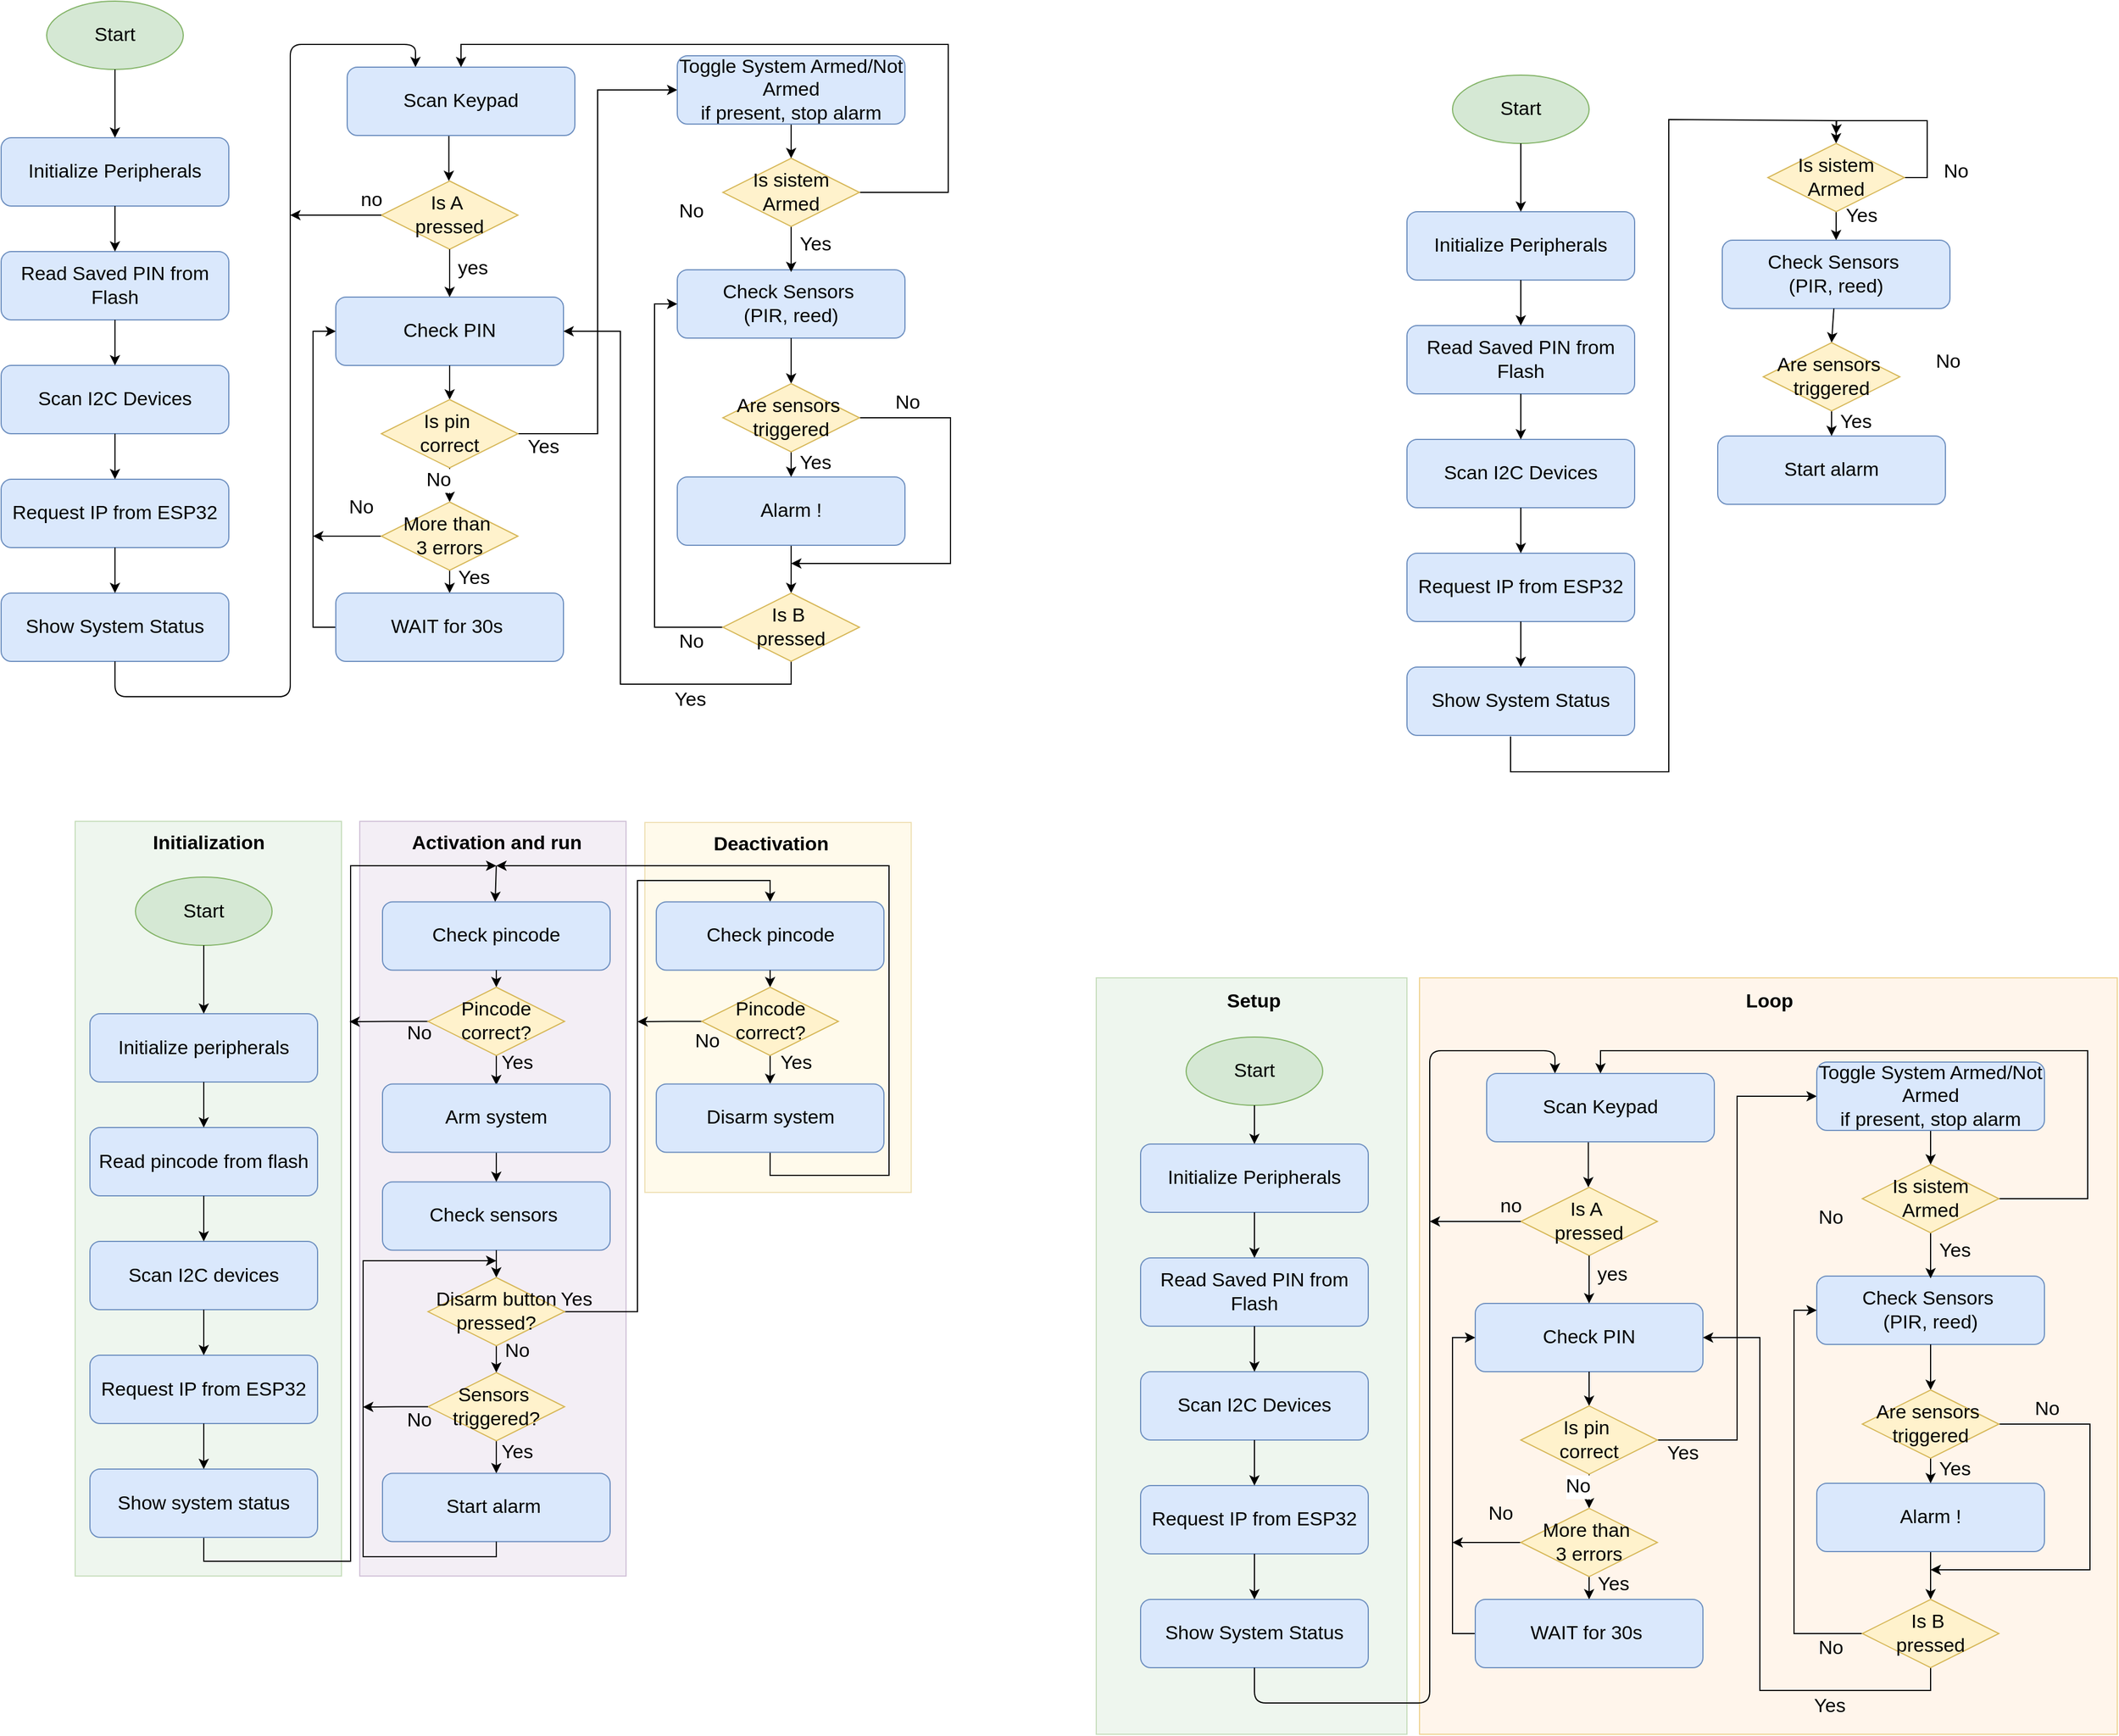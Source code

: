 <mxfile version="27.2.0">
  <diagram id="C5RBs43oDa-KdzZeNtuy" name="Page-1">
    <mxGraphModel dx="1676" dy="2075" grid="1" gridSize="13" guides="1" tooltips="1" connect="1" arrows="1" fold="1" page="1" pageScale="1" pageWidth="827" pageHeight="1169" math="0" shadow="0">
      <root>
        <mxCell id="WIyWlLk6GJQsqaUBKTNV-0" />
        <mxCell id="WIyWlLk6GJQsqaUBKTNV-1" parent="WIyWlLk6GJQsqaUBKTNV-0" />
        <mxCell id="dvoiycr84gdobLwXYIdb-5" value="" style="rounded=0;whiteSpace=wrap;html=1;fillColor=#fff2cc;strokeColor=#d6b656;opacity=40;fontSize=17;" parent="WIyWlLk6GJQsqaUBKTNV-1" vertex="1">
          <mxGeometry x="851.5" y="1293.5" width="234" height="325" as="geometry" />
        </mxCell>
        <mxCell id="dvoiycr84gdobLwXYIdb-3" value="" style="rounded=0;whiteSpace=wrap;html=1;fillColor=#d5e8d4;strokeColor=#82b366;opacity=40;fontSize=17;" parent="WIyWlLk6GJQsqaUBKTNV-1" vertex="1">
          <mxGeometry x="351" y="1292.5" width="234" height="663" as="geometry" />
        </mxCell>
        <mxCell id="dvoiycr84gdobLwXYIdb-4" value="" style="rounded=0;whiteSpace=wrap;html=1;fillColor=#e1d5e7;strokeColor=#9673a6;opacity=40;fontSize=17;" parent="WIyWlLk6GJQsqaUBKTNV-1" vertex="1">
          <mxGeometry x="601" y="1292.5" width="234" height="663" as="geometry" />
        </mxCell>
        <mxCell id="vyWj3N0okevLtlT6nMNN-0" value="Start" style="ellipse;whiteSpace=wrap;html=1;aspect=fixed;fillColor=#d5e8d4;strokeColor=#82b366;fontSize=17;" parent="WIyWlLk6GJQsqaUBKTNV-1" vertex="1">
          <mxGeometry x="326" y="572" width="120" height="60" as="geometry" />
        </mxCell>
        <mxCell id="vyWj3N0okevLtlT6nMNN-1" value="Initialize Peripherals" style="rounded=1;whiteSpace=wrap;html=1;fillColor=#dae8fc;strokeColor=#6c8ebf;fontSize=17;" parent="WIyWlLk6GJQsqaUBKTNV-1" vertex="1">
          <mxGeometry x="286" y="692" width="200" height="60" as="geometry" />
        </mxCell>
        <mxCell id="vyWj3N0okevLtlT6nMNN-2" value="Read Saved PIN from Flash" style="rounded=1;whiteSpace=wrap;html=1;fillColor=#dae8fc;strokeColor=#6c8ebf;fontSize=17;" parent="WIyWlLk6GJQsqaUBKTNV-1" vertex="1">
          <mxGeometry x="286" y="792" width="200" height="60" as="geometry" />
        </mxCell>
        <mxCell id="vyWj3N0okevLtlT6nMNN-3" value="Scan I2C Devices" style="rounded=1;whiteSpace=wrap;html=1;fillColor=#dae8fc;strokeColor=#6c8ebf;fontSize=17;" parent="WIyWlLk6GJQsqaUBKTNV-1" vertex="1">
          <mxGeometry x="286" y="892" width="200" height="60" as="geometry" />
        </mxCell>
        <mxCell id="vyWj3N0okevLtlT6nMNN-4" value="Request IP from ESP32" style="rounded=1;whiteSpace=wrap;html=1;fillColor=#dae8fc;strokeColor=#6c8ebf;fontSize=17;" parent="WIyWlLk6GJQsqaUBKTNV-1" vertex="1">
          <mxGeometry x="286" y="992" width="200" height="60" as="geometry" />
        </mxCell>
        <mxCell id="vyWj3N0okevLtlT6nMNN-5" value="Show System Status" style="rounded=1;whiteSpace=wrap;html=1;fillColor=#dae8fc;strokeColor=#6c8ebf;fontSize=17;" parent="WIyWlLk6GJQsqaUBKTNV-1" vertex="1">
          <mxGeometry x="286" y="1092" width="200" height="60" as="geometry" />
        </mxCell>
        <mxCell id="vyWj3N0okevLtlT6nMNN-7" value="Is A&amp;nbsp;&lt;div&gt;pressed&lt;/div&gt;" style="rhombus;whiteSpace=wrap;html=1;fillColor=#fff2cc;strokeColor=#d6b656;fontSize=17;" parent="WIyWlLk6GJQsqaUBKTNV-1" vertex="1">
          <mxGeometry x="620" y="730" width="120" height="60" as="geometry" />
        </mxCell>
        <mxCell id="vyWj3N0okevLtlT6nMNN-8" value="Check PIN" style="rounded=1;whiteSpace=wrap;html=1;fillColor=#dae8fc;strokeColor=#6c8ebf;fontSize=17;" parent="WIyWlLk6GJQsqaUBKTNV-1" vertex="1">
          <mxGeometry x="580" y="832" width="200" height="60" as="geometry" />
        </mxCell>
        <mxCell id="vyWj3N0okevLtlT6nMNN-9" value="Check Sensors&amp;nbsp;&lt;br&gt;(PIR, reed)" style="rounded=1;whiteSpace=wrap;html=1;fillColor=#dae8fc;strokeColor=#6c8ebf;fontSize=17;" parent="WIyWlLk6GJQsqaUBKTNV-1" vertex="1">
          <mxGeometry x="880" y="808" width="200" height="60" as="geometry" />
        </mxCell>
        <mxCell id="qFwq5Oa89XvJzUuIYmLf-39" style="edgeStyle=orthogonalEdgeStyle;rounded=0;orthogonalLoop=1;jettySize=auto;html=1;exitX=0.5;exitY=1;exitDx=0;exitDy=0;entryX=0.5;entryY=0;entryDx=0;entryDy=0;fontSize=17;" parent="WIyWlLk6GJQsqaUBKTNV-1" source="vyWj3N0okevLtlT6nMNN-12" target="qFwq5Oa89XvJzUuIYmLf-38" edge="1">
          <mxGeometry relative="1" as="geometry" />
        </mxCell>
        <mxCell id="vyWj3N0okevLtlT6nMNN-12" value="Alarm !" style="rounded=1;whiteSpace=wrap;html=1;fillColor=#dae8fc;strokeColor=#6c8ebf;fontSize=17;" parent="WIyWlLk6GJQsqaUBKTNV-1" vertex="1">
          <mxGeometry x="880" y="990" width="200" height="60" as="geometry" />
        </mxCell>
        <mxCell id="vyWj3N0okevLtlT6nMNN-14" style="fontSize=17;" parent="WIyWlLk6GJQsqaUBKTNV-1" source="vyWj3N0okevLtlT6nMNN-0" target="vyWj3N0okevLtlT6nMNN-1" edge="1">
          <mxGeometry relative="1" as="geometry" />
        </mxCell>
        <mxCell id="vyWj3N0okevLtlT6nMNN-15" style="fontSize=17;" parent="WIyWlLk6GJQsqaUBKTNV-1" source="vyWj3N0okevLtlT6nMNN-1" target="vyWj3N0okevLtlT6nMNN-2" edge="1">
          <mxGeometry relative="1" as="geometry" />
        </mxCell>
        <mxCell id="vyWj3N0okevLtlT6nMNN-16" style="fontSize=17;" parent="WIyWlLk6GJQsqaUBKTNV-1" source="vyWj3N0okevLtlT6nMNN-2" target="vyWj3N0okevLtlT6nMNN-3" edge="1">
          <mxGeometry relative="1" as="geometry" />
        </mxCell>
        <mxCell id="vyWj3N0okevLtlT6nMNN-17" style="fontSize=17;" parent="WIyWlLk6GJQsqaUBKTNV-1" source="vyWj3N0okevLtlT6nMNN-3" target="vyWj3N0okevLtlT6nMNN-4" edge="1">
          <mxGeometry relative="1" as="geometry" />
        </mxCell>
        <mxCell id="vyWj3N0okevLtlT6nMNN-18" style="fontSize=17;" parent="WIyWlLk6GJQsqaUBKTNV-1" source="vyWj3N0okevLtlT6nMNN-4" target="vyWj3N0okevLtlT6nMNN-5" edge="1">
          <mxGeometry relative="1" as="geometry" />
        </mxCell>
        <mxCell id="vyWj3N0okevLtlT6nMNN-19" style="exitX=0.5;exitY=1;exitDx=0;exitDy=0;entryX=0.5;entryY=0;entryDx=0;entryDy=0;fontSize=17;" parent="WIyWlLk6GJQsqaUBKTNV-1" source="vyWj3N0okevLtlT6nMNN-5" edge="1">
          <mxGeometry relative="1" as="geometry">
            <mxPoint x="350" y="1213.7" as="sourcePoint" />
            <mxPoint x="650" y="630" as="targetPoint" />
            <Array as="points">
              <mxPoint x="386" y="1183" />
              <mxPoint x="540" y="1183" />
              <mxPoint x="540" y="610" />
              <mxPoint x="650" y="610" />
            </Array>
          </mxGeometry>
        </mxCell>
        <mxCell id="vyWj3N0okevLtlT6nMNN-20" style="fontSize=17;" parent="WIyWlLk6GJQsqaUBKTNV-1" edge="1">
          <mxGeometry relative="1" as="geometry">
            <mxPoint x="679.31" y="690" as="sourcePoint" />
            <mxPoint x="679.31" y="730" as="targetPoint" />
            <Array as="points">
              <mxPoint x="679.31" y="700" />
            </Array>
          </mxGeometry>
        </mxCell>
        <mxCell id="vyWj3N0okevLtlT6nMNN-21" style="entryX=0.5;entryY=0;entryDx=0;entryDy=0;fontSize=17;" parent="WIyWlLk6GJQsqaUBKTNV-1" source="vyWj3N0okevLtlT6nMNN-7" target="vyWj3N0okevLtlT6nMNN-8" edge="1">
          <mxGeometry relative="1" as="geometry">
            <mxPoint x="680" y="822" as="targetPoint" />
          </mxGeometry>
        </mxCell>
        <mxCell id="vyWj3N0okevLtlT6nMNN-22" style="exitX=0.5;exitY=1;exitDx=0;exitDy=0;entryX=0.5;entryY=0;entryDx=0;entryDy=0;fontSize=17;" parent="WIyWlLk6GJQsqaUBKTNV-1" source="vyWj3N0okevLtlT6nMNN-8" target="qFwq5Oa89XvJzUuIYmLf-3" edge="1">
          <mxGeometry relative="1" as="geometry">
            <mxPoint x="930" y="812" as="targetPoint" />
          </mxGeometry>
        </mxCell>
        <mxCell id="vyWj3N0okevLtlT6nMNN-23" style="fontSize=17;" parent="WIyWlLk6GJQsqaUBKTNV-1" source="vyWj3N0okevLtlT6nMNN-9" edge="1">
          <mxGeometry relative="1" as="geometry">
            <mxPoint x="980" y="908" as="targetPoint" />
          </mxGeometry>
        </mxCell>
        <mxCell id="vyWj3N0okevLtlT6nMNN-24" style="fontSize=17;entryX=0.5;entryY=0;entryDx=0;entryDy=0;" parent="WIyWlLk6GJQsqaUBKTNV-1" target="vyWj3N0okevLtlT6nMNN-12" edge="1">
          <mxGeometry relative="1" as="geometry">
            <mxPoint x="980" y="1008" as="targetPoint" />
            <mxPoint x="980" y="968" as="sourcePoint" />
          </mxGeometry>
        </mxCell>
        <mxCell id="vyWj3N0okevLtlT6nMNN-27" style="exitX=0;exitY=0.5;exitDx=0;exitDy=0;fontSize=17;" parent="WIyWlLk6GJQsqaUBKTNV-1" source="vyWj3N0okevLtlT6nMNN-7" edge="1">
          <mxGeometry relative="1" as="geometry">
            <mxPoint x="720.24" y="992" as="sourcePoint" />
            <mxPoint x="540" y="760" as="targetPoint" />
            <Array as="points" />
          </mxGeometry>
        </mxCell>
        <mxCell id="QjfyHZzFQtqNt90tGOD8-0" value="Scan Keypad" style="rounded=1;whiteSpace=wrap;html=1;fillColor=#dae8fc;strokeColor=#6c8ebf;fontSize=17;" parent="WIyWlLk6GJQsqaUBKTNV-1" vertex="1">
          <mxGeometry x="590" y="630" width="200" height="60" as="geometry" />
        </mxCell>
        <mxCell id="qFwq5Oa89XvJzUuIYmLf-0" value="yes" style="text;html=1;align=center;verticalAlign=middle;resizable=0;points=[];autosize=1;strokeColor=none;fillColor=none;fontSize=17;" parent="WIyWlLk6GJQsqaUBKTNV-1" vertex="1">
          <mxGeometry x="674" y="787" width="52" height="39" as="geometry" />
        </mxCell>
        <mxCell id="qFwq5Oa89XvJzUuIYmLf-1" value="no" style="text;html=1;align=center;verticalAlign=middle;resizable=0;points=[];autosize=1;strokeColor=none;fillColor=none;fontSize=17;" parent="WIyWlLk6GJQsqaUBKTNV-1" vertex="1">
          <mxGeometry x="585" y="727" width="52" height="39" as="geometry" />
        </mxCell>
        <mxCell id="qFwq5Oa89XvJzUuIYmLf-8" style="edgeStyle=orthogonalEdgeStyle;rounded=0;orthogonalLoop=1;jettySize=auto;html=1;exitX=0.5;exitY=1;exitDx=0;exitDy=0;entryX=0.5;entryY=0;entryDx=0;entryDy=0;fontSize=17;" parent="WIyWlLk6GJQsqaUBKTNV-1" source="qFwq5Oa89XvJzUuIYmLf-3" target="qFwq5Oa89XvJzUuIYmLf-4" edge="1">
          <mxGeometry relative="1" as="geometry" />
        </mxCell>
        <mxCell id="qFwq5Oa89XvJzUuIYmLf-13" value="No" style="edgeLabel;html=1;align=center;verticalAlign=middle;resizable=0;points=[];fontSize=17;" parent="qFwq5Oa89XvJzUuIYmLf-8" vertex="1" connectable="0">
          <mxGeometry x="-0.24" y="4" relative="1" as="geometry">
            <mxPoint x="-14" y="-1" as="offset" />
          </mxGeometry>
        </mxCell>
        <mxCell id="qFwq5Oa89XvJzUuIYmLf-24" style="edgeStyle=orthogonalEdgeStyle;rounded=0;orthogonalLoop=1;jettySize=auto;html=1;exitX=1;exitY=0.5;exitDx=0;exitDy=0;entryX=0;entryY=0.5;entryDx=0;entryDy=0;fontSize=17;" parent="WIyWlLk6GJQsqaUBKTNV-1" source="qFwq5Oa89XvJzUuIYmLf-3" target="qFwq5Oa89XvJzUuIYmLf-26" edge="1">
          <mxGeometry relative="1" as="geometry">
            <mxPoint x="850" y="640" as="targetPoint" />
          </mxGeometry>
        </mxCell>
        <mxCell id="qFwq5Oa89XvJzUuIYmLf-3" value="Is pin&amp;nbsp;&lt;div&gt;correct&lt;/div&gt;" style="rhombus;whiteSpace=wrap;html=1;fillColor=#fff2cc;strokeColor=#d6b656;fontSize=17;" parent="WIyWlLk6GJQsqaUBKTNV-1" vertex="1">
          <mxGeometry x="620" y="922" width="120" height="60" as="geometry" />
        </mxCell>
        <mxCell id="qFwq5Oa89XvJzUuIYmLf-12" style="edgeStyle=orthogonalEdgeStyle;rounded=0;orthogonalLoop=1;jettySize=auto;html=1;exitX=0.5;exitY=1;exitDx=0;exitDy=0;entryX=0.5;entryY=0;entryDx=0;entryDy=0;fontSize=17;" parent="WIyWlLk6GJQsqaUBKTNV-1" source="qFwq5Oa89XvJzUuIYmLf-4" target="qFwq5Oa89XvJzUuIYmLf-5" edge="1">
          <mxGeometry relative="1" as="geometry" />
        </mxCell>
        <mxCell id="qFwq5Oa89XvJzUuIYmLf-15" style="edgeStyle=orthogonalEdgeStyle;rounded=0;orthogonalLoop=1;jettySize=auto;html=1;exitX=0;exitY=0.5;exitDx=0;exitDy=0;fontSize=17;" parent="WIyWlLk6GJQsqaUBKTNV-1" source="qFwq5Oa89XvJzUuIYmLf-4" edge="1">
          <mxGeometry relative="1" as="geometry">
            <mxPoint x="560" y="1042" as="targetPoint" />
          </mxGeometry>
        </mxCell>
        <mxCell id="qFwq5Oa89XvJzUuIYmLf-4" value="More than&amp;nbsp;&lt;div&gt;3 errors&lt;/div&gt;" style="rhombus;whiteSpace=wrap;html=1;fillColor=#fff2cc;strokeColor=#d6b656;fontSize=17;" parent="WIyWlLk6GJQsqaUBKTNV-1" vertex="1">
          <mxGeometry x="620" y="1012" width="120" height="60" as="geometry" />
        </mxCell>
        <mxCell id="qFwq5Oa89XvJzUuIYmLf-14" style="edgeStyle=orthogonalEdgeStyle;rounded=0;orthogonalLoop=1;jettySize=auto;html=1;exitX=0;exitY=0.5;exitDx=0;exitDy=0;entryX=0;entryY=0.5;entryDx=0;entryDy=0;fontSize=17;" parent="WIyWlLk6GJQsqaUBKTNV-1" source="qFwq5Oa89XvJzUuIYmLf-5" target="vyWj3N0okevLtlT6nMNN-8" edge="1">
          <mxGeometry relative="1" as="geometry" />
        </mxCell>
        <mxCell id="qFwq5Oa89XvJzUuIYmLf-5" value="WAIT for 30s&amp;nbsp;" style="rounded=1;whiteSpace=wrap;html=1;fillColor=#dae8fc;strokeColor=#6c8ebf;fontSize=17;" parent="WIyWlLk6GJQsqaUBKTNV-1" vertex="1">
          <mxGeometry x="580" y="1092" width="200" height="60" as="geometry" />
        </mxCell>
        <mxCell id="qFwq5Oa89XvJzUuIYmLf-41" style="edgeStyle=orthogonalEdgeStyle;rounded=0;orthogonalLoop=1;jettySize=auto;html=1;exitX=1;exitY=0.5;exitDx=0;exitDy=0;fontSize=17;" parent="WIyWlLk6GJQsqaUBKTNV-1" source="qFwq5Oa89XvJzUuIYmLf-6" edge="1">
          <mxGeometry relative="1" as="geometry">
            <mxPoint x="980" y="1066" as="targetPoint" />
            <Array as="points">
              <mxPoint x="1120" y="938" />
              <mxPoint x="1120" y="1066" />
            </Array>
          </mxGeometry>
        </mxCell>
        <mxCell id="qFwq5Oa89XvJzUuIYmLf-6" value="Are sensors&amp;nbsp;&lt;div&gt;triggered&lt;/div&gt;" style="rhombus;whiteSpace=wrap;html=1;fillColor=#fff2cc;strokeColor=#d6b656;fontSize=17;" parent="WIyWlLk6GJQsqaUBKTNV-1" vertex="1">
          <mxGeometry x="920" y="908" width="120" height="60" as="geometry" />
        </mxCell>
        <mxCell id="qFwq5Oa89XvJzUuIYmLf-16" value="No" style="text;html=1;align=center;verticalAlign=middle;resizable=0;points=[];autosize=1;strokeColor=none;fillColor=none;fontSize=17;" parent="WIyWlLk6GJQsqaUBKTNV-1" vertex="1">
          <mxGeometry x="576" y="997" width="52" height="39" as="geometry" />
        </mxCell>
        <mxCell id="qFwq5Oa89XvJzUuIYmLf-17" value="Yes" style="text;html=1;align=center;verticalAlign=middle;resizable=0;points=[];autosize=1;strokeColor=none;fillColor=none;fontSize=17;" parent="WIyWlLk6GJQsqaUBKTNV-1" vertex="1">
          <mxGeometry x="675" y="1059" width="52" height="39" as="geometry" />
        </mxCell>
        <mxCell id="qFwq5Oa89XvJzUuIYmLf-28" style="edgeStyle=orthogonalEdgeStyle;rounded=0;orthogonalLoop=1;jettySize=auto;html=1;exitX=0.5;exitY=1;exitDx=0;exitDy=0;fontSize=17;" parent="WIyWlLk6GJQsqaUBKTNV-1" source="qFwq5Oa89XvJzUuIYmLf-23" edge="1">
          <mxGeometry relative="1" as="geometry">
            <mxPoint x="980" y="810" as="targetPoint" />
          </mxGeometry>
        </mxCell>
        <mxCell id="qFwq5Oa89XvJzUuIYmLf-35" style="edgeStyle=orthogonalEdgeStyle;rounded=0;orthogonalLoop=1;jettySize=auto;html=1;exitX=1;exitY=0.5;exitDx=0;exitDy=0;entryX=0.5;entryY=0;entryDx=0;entryDy=0;fontSize=17;" parent="WIyWlLk6GJQsqaUBKTNV-1" source="qFwq5Oa89XvJzUuIYmLf-23" target="QjfyHZzFQtqNt90tGOD8-0" edge="1">
          <mxGeometry relative="1" as="geometry">
            <Array as="points">
              <mxPoint x="1118" y="740" />
              <mxPoint x="1118" y="610" />
              <mxPoint x="690" y="610" />
            </Array>
          </mxGeometry>
        </mxCell>
        <mxCell id="qFwq5Oa89XvJzUuIYmLf-23" value="Is sistem Armed" style="rhombus;whiteSpace=wrap;html=1;fillColor=#fff2cc;strokeColor=#d6b656;fontSize=17;" parent="WIyWlLk6GJQsqaUBKTNV-1" vertex="1">
          <mxGeometry x="920" y="710" width="120" height="60" as="geometry" />
        </mxCell>
        <mxCell id="qFwq5Oa89XvJzUuIYmLf-27" style="edgeStyle=orthogonalEdgeStyle;rounded=0;orthogonalLoop=1;jettySize=auto;html=1;exitX=0.5;exitY=1;exitDx=0;exitDy=0;entryX=0.5;entryY=0;entryDx=0;entryDy=0;fontSize=17;" parent="WIyWlLk6GJQsqaUBKTNV-1" source="qFwq5Oa89XvJzUuIYmLf-26" target="qFwq5Oa89XvJzUuIYmLf-23" edge="1">
          <mxGeometry relative="1" as="geometry" />
        </mxCell>
        <mxCell id="qFwq5Oa89XvJzUuIYmLf-26" value="Toggle System Armed/Not Armed&lt;div&gt;if present, stop alarm&lt;/div&gt;" style="rounded=1;whiteSpace=wrap;html=1;fillColor=#dae8fc;strokeColor=#6c8ebf;fontSize=17;" parent="WIyWlLk6GJQsqaUBKTNV-1" vertex="1">
          <mxGeometry x="880" y="620" width="200" height="60" as="geometry" />
        </mxCell>
        <mxCell id="qFwq5Oa89XvJzUuIYmLf-29" value="Yes" style="text;html=1;align=center;verticalAlign=middle;resizable=0;points=[];autosize=1;strokeColor=none;fillColor=none;fontSize=17;" parent="WIyWlLk6GJQsqaUBKTNV-1" vertex="1">
          <mxGeometry x="975" y="766" width="52" height="39" as="geometry" />
        </mxCell>
        <mxCell id="qFwq5Oa89XvJzUuIYmLf-36" value="No" style="text;html=1;align=center;verticalAlign=middle;resizable=0;points=[];autosize=1;strokeColor=none;fillColor=none;fontSize=17;" parent="WIyWlLk6GJQsqaUBKTNV-1" vertex="1">
          <mxGeometry x="866" y="737" width="52" height="39" as="geometry" />
        </mxCell>
        <mxCell id="qFwq5Oa89XvJzUuIYmLf-40" style="edgeStyle=orthogonalEdgeStyle;rounded=0;orthogonalLoop=1;jettySize=auto;html=1;exitX=0.5;exitY=1;exitDx=0;exitDy=0;entryX=1;entryY=0.5;entryDx=0;entryDy=0;fontSize=17;" parent="WIyWlLk6GJQsqaUBKTNV-1" source="qFwq5Oa89XvJzUuIYmLf-38" target="vyWj3N0okevLtlT6nMNN-8" edge="1">
          <mxGeometry relative="1" as="geometry">
            <Array as="points">
              <mxPoint x="980" y="1172" />
              <mxPoint x="830" y="1172" />
              <mxPoint x="830" y="862" />
            </Array>
          </mxGeometry>
        </mxCell>
        <mxCell id="qFwq5Oa89XvJzUuIYmLf-48" style="edgeStyle=orthogonalEdgeStyle;rounded=0;orthogonalLoop=1;jettySize=auto;html=1;exitX=0;exitY=0.5;exitDx=0;exitDy=0;entryX=0;entryY=0.5;entryDx=0;entryDy=0;fontSize=17;" parent="WIyWlLk6GJQsqaUBKTNV-1" source="qFwq5Oa89XvJzUuIYmLf-38" target="vyWj3N0okevLtlT6nMNN-9" edge="1">
          <mxGeometry relative="1" as="geometry" />
        </mxCell>
        <mxCell id="qFwq5Oa89XvJzUuIYmLf-38" value="Is B&amp;nbsp;&lt;div&gt;pressed&lt;/div&gt;" style="rhombus;whiteSpace=wrap;html=1;fillColor=#fff2cc;strokeColor=#d6b656;fontSize=17;" parent="WIyWlLk6GJQsqaUBKTNV-1" vertex="1">
          <mxGeometry x="920" y="1092" width="120" height="60" as="geometry" />
        </mxCell>
        <mxCell id="qFwq5Oa89XvJzUuIYmLf-42" value="No" style="text;html=1;align=center;verticalAlign=middle;resizable=0;points=[];autosize=1;strokeColor=none;fillColor=none;fontSize=17;" parent="WIyWlLk6GJQsqaUBKTNV-1" vertex="1">
          <mxGeometry x="1056" y="905" width="52" height="39" as="geometry" />
        </mxCell>
        <mxCell id="qFwq5Oa89XvJzUuIYmLf-44" value="Yes" style="text;html=1;align=center;verticalAlign=middle;resizable=0;points=[];autosize=1;strokeColor=none;fillColor=none;fontSize=17;" parent="WIyWlLk6GJQsqaUBKTNV-1" vertex="1">
          <mxGeometry x="975" y="958" width="52" height="39" as="geometry" />
        </mxCell>
        <mxCell id="qFwq5Oa89XvJzUuIYmLf-47" value="Yes" style="text;html=1;align=center;verticalAlign=middle;resizable=0;points=[];autosize=1;strokeColor=none;fillColor=none;fontSize=17;" parent="WIyWlLk6GJQsqaUBKTNV-1" vertex="1">
          <mxGeometry x="865" y="1166" width="52" height="39" as="geometry" />
        </mxCell>
        <mxCell id="qFwq5Oa89XvJzUuIYmLf-49" value="No" style="text;html=1;align=center;verticalAlign=middle;resizable=0;points=[];autosize=1;strokeColor=none;fillColor=none;fontSize=17;" parent="WIyWlLk6GJQsqaUBKTNV-1" vertex="1">
          <mxGeometry x="866" y="1115" width="52" height="39" as="geometry" />
        </mxCell>
        <mxCell id="qFwq5Oa89XvJzUuIYmLf-52" value="&lt;font&gt;Yes&lt;/font&gt;" style="text;html=1;align=center;verticalAlign=middle;resizable=0;points=[];autosize=1;strokeColor=none;fillColor=none;fontSize=17;" parent="WIyWlLk6GJQsqaUBKTNV-1" vertex="1">
          <mxGeometry x="736" y="944" width="52" height="39" as="geometry" />
        </mxCell>
        <mxCell id="RqIMcXu22zFwznq-mYFB-139" style="edgeStyle=orthogonalEdgeStyle;rounded=0;orthogonalLoop=1;jettySize=auto;html=1;exitX=0.009;exitY=0.5;exitDx=0;exitDy=0;fontSize=17;endArrow=classic;endFill=1;exitPerimeter=0;" parent="WIyWlLk6GJQsqaUBKTNV-1" source="RqIMcXu22zFwznq-mYFB-29" edge="1">
          <mxGeometry relative="1" as="geometry">
            <mxPoint x="592" y="1468.5" as="targetPoint" />
            <mxPoint x="655" y="1468.25" as="sourcePoint" />
          </mxGeometry>
        </mxCell>
        <mxCell id="ceYSdo6RLV6ntjFECzQv-1" style="edgeStyle=orthogonalEdgeStyle;rounded=0;orthogonalLoop=1;jettySize=auto;html=1;exitX=0;exitY=0.5;exitDx=0;exitDy=0;endArrow=classic;endFill=1;" parent="WIyWlLk6GJQsqaUBKTNV-1" source="RqIMcXu22zFwznq-mYFB-65" edge="1">
          <mxGeometry relative="1" as="geometry">
            <mxPoint x="845" y="1468.5" as="targetPoint" />
          </mxGeometry>
        </mxCell>
        <mxCell id="ceYSdo6RLV6ntjFECzQv-4" style="edgeStyle=orthogonalEdgeStyle;rounded=0;orthogonalLoop=1;jettySize=auto;html=1;exitX=0.5;exitY=1;exitDx=0;exitDy=0;" parent="WIyWlLk6GJQsqaUBKTNV-1" source="RqIMcXu22zFwznq-mYFB-67" edge="1">
          <mxGeometry relative="1" as="geometry">
            <mxPoint x="721" y="1331.5" as="targetPoint" />
            <Array as="points">
              <mxPoint x="961" y="1603.5" />
              <mxPoint x="1066" y="1603.5" />
              <mxPoint x="1066" y="1331.5" />
              <mxPoint x="721" y="1331.5" />
            </Array>
          </mxGeometry>
        </mxCell>
        <mxCell id="RqIMcXu22zFwznq-mYFB-73" value="Start" style="ellipse;whiteSpace=wrap;html=1;aspect=fixed;fillColor=#d5e8d4;strokeColor=#82b366;fontSize=17;" parent="WIyWlLk6GJQsqaUBKTNV-1" vertex="1">
          <mxGeometry x="1561" y="637" width="120" height="60" as="geometry" />
        </mxCell>
        <mxCell id="RqIMcXu22zFwznq-mYFB-74" value="Initialize Peripherals" style="rounded=1;whiteSpace=wrap;html=1;fillColor=#dae8fc;strokeColor=#6c8ebf;fontSize=17;" parent="WIyWlLk6GJQsqaUBKTNV-1" vertex="1">
          <mxGeometry x="1521" y="757" width="200" height="60" as="geometry" />
        </mxCell>
        <mxCell id="RqIMcXu22zFwznq-mYFB-75" value="Read Saved PIN from Flash" style="rounded=1;whiteSpace=wrap;html=1;fillColor=#dae8fc;strokeColor=#6c8ebf;fontSize=17;" parent="WIyWlLk6GJQsqaUBKTNV-1" vertex="1">
          <mxGeometry x="1521" y="857" width="200" height="60" as="geometry" />
        </mxCell>
        <mxCell id="RqIMcXu22zFwznq-mYFB-76" value="Scan I2C Devices" style="rounded=1;whiteSpace=wrap;html=1;fillColor=#dae8fc;strokeColor=#6c8ebf;fontSize=17;" parent="WIyWlLk6GJQsqaUBKTNV-1" vertex="1">
          <mxGeometry x="1521" y="957" width="200" height="60" as="geometry" />
        </mxCell>
        <mxCell id="RqIMcXu22zFwznq-mYFB-77" value="Request IP from ESP32" style="rounded=1;whiteSpace=wrap;html=1;fillColor=#dae8fc;strokeColor=#6c8ebf;fontSize=17;" parent="WIyWlLk6GJQsqaUBKTNV-1" vertex="1">
          <mxGeometry x="1521" y="1057" width="200" height="60" as="geometry" />
        </mxCell>
        <mxCell id="RqIMcXu22zFwznq-mYFB-78" value="Show System Status" style="rounded=1;whiteSpace=wrap;html=1;fillColor=#dae8fc;strokeColor=#6c8ebf;fontSize=17;" parent="WIyWlLk6GJQsqaUBKTNV-1" vertex="1">
          <mxGeometry x="1521" y="1157" width="200" height="60" as="geometry" />
        </mxCell>
        <mxCell id="RqIMcXu22zFwznq-mYFB-81" value="Check Sensors&amp;nbsp;&lt;br&gt;(PIR, reed)" style="rounded=1;whiteSpace=wrap;html=1;fillColor=#dae8fc;strokeColor=#6c8ebf;fontSize=17;" parent="WIyWlLk6GJQsqaUBKTNV-1" vertex="1">
          <mxGeometry x="1798" y="782" width="200" height="60" as="geometry" />
        </mxCell>
        <mxCell id="RqIMcXu22zFwznq-mYFB-83" value="Start alarm" style="rounded=1;whiteSpace=wrap;html=1;fillColor=#dae8fc;strokeColor=#6c8ebf;fontSize=17;" parent="WIyWlLk6GJQsqaUBKTNV-1" vertex="1">
          <mxGeometry x="1794" y="954" width="200" height="60" as="geometry" />
        </mxCell>
        <mxCell id="RqIMcXu22zFwznq-mYFB-84" style="fontSize=17;" parent="WIyWlLk6GJQsqaUBKTNV-1" source="RqIMcXu22zFwznq-mYFB-73" target="RqIMcXu22zFwznq-mYFB-74" edge="1">
          <mxGeometry relative="1" as="geometry" />
        </mxCell>
        <mxCell id="RqIMcXu22zFwznq-mYFB-85" style="fontSize=17;" parent="WIyWlLk6GJQsqaUBKTNV-1" source="RqIMcXu22zFwznq-mYFB-74" target="RqIMcXu22zFwznq-mYFB-75" edge="1">
          <mxGeometry relative="1" as="geometry" />
        </mxCell>
        <mxCell id="RqIMcXu22zFwznq-mYFB-86" style="fontSize=17;" parent="WIyWlLk6GJQsqaUBKTNV-1" source="RqIMcXu22zFwznq-mYFB-75" target="RqIMcXu22zFwznq-mYFB-76" edge="1">
          <mxGeometry relative="1" as="geometry" />
        </mxCell>
        <mxCell id="RqIMcXu22zFwznq-mYFB-87" style="fontSize=17;" parent="WIyWlLk6GJQsqaUBKTNV-1" source="RqIMcXu22zFwznq-mYFB-76" target="RqIMcXu22zFwznq-mYFB-77" edge="1">
          <mxGeometry relative="1" as="geometry" />
        </mxCell>
        <mxCell id="RqIMcXu22zFwznq-mYFB-88" style="fontSize=17;" parent="WIyWlLk6GJQsqaUBKTNV-1" source="RqIMcXu22zFwznq-mYFB-77" target="RqIMcXu22zFwznq-mYFB-78" edge="1">
          <mxGeometry relative="1" as="geometry" />
        </mxCell>
        <mxCell id="RqIMcXu22zFwznq-mYFB-89" style="entryX=0.5;entryY=0;entryDx=0;entryDy=0;fontSize=17;rounded=0;curved=0;" parent="WIyWlLk6GJQsqaUBKTNV-1" target="RqIMcXu22zFwznq-mYFB-114" edge="1">
          <mxGeometry relative="1" as="geometry">
            <mxPoint x="1612" y="1218" as="sourcePoint" />
            <mxPoint x="1874" y="698.0" as="targetPoint" />
            <Array as="points">
              <mxPoint x="1612" y="1249" />
              <mxPoint x="1751" y="1249" />
              <mxPoint x="1751" y="676" />
              <mxPoint x="1898" y="677" />
            </Array>
          </mxGeometry>
        </mxCell>
        <mxCell id="RqIMcXu22zFwznq-mYFB-93" style="fontSize=17;" parent="WIyWlLk6GJQsqaUBKTNV-1" source="RqIMcXu22zFwznq-mYFB-81" edge="1">
          <mxGeometry relative="1" as="geometry">
            <mxPoint x="1894" y="872" as="targetPoint" />
          </mxGeometry>
        </mxCell>
        <mxCell id="RqIMcXu22zFwznq-mYFB-94" style="fontSize=17;entryX=0.5;entryY=0;entryDx=0;entryDy=0;" parent="WIyWlLk6GJQsqaUBKTNV-1" target="RqIMcXu22zFwznq-mYFB-83" edge="1">
          <mxGeometry relative="1" as="geometry">
            <mxPoint x="1894" y="972" as="targetPoint" />
            <mxPoint x="1894" y="932" as="sourcePoint" />
          </mxGeometry>
        </mxCell>
        <mxCell id="RqIMcXu22zFwznq-mYFB-109" value="Are sensors&amp;nbsp;&lt;div&gt;triggered&lt;/div&gt;" style="rhombus;whiteSpace=wrap;html=1;fillColor=#fff2cc;strokeColor=#d6b656;fontSize=17;" parent="WIyWlLk6GJQsqaUBKTNV-1" vertex="1">
          <mxGeometry x="1834" y="872" width="120" height="60" as="geometry" />
        </mxCell>
        <mxCell id="RqIMcXu22zFwznq-mYFB-127" style="edgeStyle=orthogonalEdgeStyle;rounded=0;orthogonalLoop=1;jettySize=auto;html=1;exitX=0.5;exitY=1;exitDx=0;exitDy=0;entryX=0.5;entryY=0;entryDx=0;entryDy=0;fontSize=17;" parent="WIyWlLk6GJQsqaUBKTNV-1" source="RqIMcXu22zFwznq-mYFB-114" target="RqIMcXu22zFwznq-mYFB-81" edge="1">
          <mxGeometry relative="1" as="geometry" />
        </mxCell>
        <mxCell id="RqIMcXu22zFwznq-mYFB-129" style="edgeStyle=orthogonalEdgeStyle;rounded=0;orthogonalLoop=1;jettySize=auto;html=1;exitX=1;exitY=0.5;exitDx=0;exitDy=0;fontSize=17;" parent="WIyWlLk6GJQsqaUBKTNV-1" source="RqIMcXu22zFwznq-mYFB-114" edge="1">
          <mxGeometry relative="1" as="geometry">
            <mxPoint x="1898" y="689" as="targetPoint" />
          </mxGeometry>
        </mxCell>
        <mxCell id="RqIMcXu22zFwznq-mYFB-114" value="Is sistem Armed" style="rhombus;whiteSpace=wrap;html=1;fillColor=#fff2cc;strokeColor=#d6b656;fontSize=17;" parent="WIyWlLk6GJQsqaUBKTNV-1" vertex="1">
          <mxGeometry x="1838" y="697" width="120" height="60" as="geometry" />
        </mxCell>
        <mxCell id="RqIMcXu22zFwznq-mYFB-118" value="No" style="text;html=1;align=center;verticalAlign=middle;resizable=0;points=[];autosize=1;strokeColor=none;fillColor=none;fontSize=17;" parent="WIyWlLk6GJQsqaUBKTNV-1" vertex="1">
          <mxGeometry x="1977" y="702.5" width="52" height="39" as="geometry" />
        </mxCell>
        <mxCell id="RqIMcXu22zFwznq-mYFB-122" value="No" style="text;html=1;align=center;verticalAlign=middle;resizable=0;points=[];autosize=1;strokeColor=none;fillColor=none;fontSize=17;" parent="WIyWlLk6GJQsqaUBKTNV-1" vertex="1">
          <mxGeometry x="1970" y="869" width="52" height="39" as="geometry" />
        </mxCell>
        <mxCell id="RqIMcXu22zFwznq-mYFB-123" value="Yes" style="text;html=1;align=center;verticalAlign=middle;resizable=0;points=[];autosize=1;strokeColor=none;fillColor=none;fontSize=17;" parent="WIyWlLk6GJQsqaUBKTNV-1" vertex="1">
          <mxGeometry x="1889" y="922" width="52" height="39" as="geometry" />
        </mxCell>
        <mxCell id="RqIMcXu22zFwznq-mYFB-124" value="Yes" style="text;html=1;align=center;verticalAlign=middle;resizable=0;points=[];autosize=1;strokeColor=none;fillColor=none;fontSize=17;" parent="WIyWlLk6GJQsqaUBKTNV-1" vertex="1">
          <mxGeometry x="1894" y="741.5" width="52" height="39" as="geometry" />
        </mxCell>
        <mxCell id="ceYSdo6RLV6ntjFECzQv-0" style="edgeStyle=orthogonalEdgeStyle;rounded=0;orthogonalLoop=1;jettySize=auto;html=1;exitX=1;exitY=0.5;exitDx=0;exitDy=0;entryX=0.5;entryY=0;entryDx=0;entryDy=0;" parent="WIyWlLk6GJQsqaUBKTNV-1" source="RqIMcXu22zFwznq-mYFB-61" target="RqIMcXu22zFwznq-mYFB-62" edge="1">
          <mxGeometry relative="1" as="geometry">
            <mxPoint x="791" y="1722.25" as="sourcePoint" />
            <Array as="points">
              <mxPoint x="845" y="1722.5" />
              <mxPoint x="845" y="1344.5" />
              <mxPoint x="962" y="1344.5" />
            </Array>
          </mxGeometry>
        </mxCell>
        <mxCell id="RqIMcXu22zFwznq-mYFB-149" value="" style="rounded=0;whiteSpace=wrap;html=1;fillColor=#ffe6cc;strokeColor=#d79b00;opacity=40;fontSize=17;" parent="WIyWlLk6GJQsqaUBKTNV-1" vertex="1">
          <mxGeometry x="1532" y="1430" width="613" height="664.5" as="geometry" />
        </mxCell>
        <mxCell id="RqIMcXu22zFwznq-mYFB-150" value="" style="rounded=0;whiteSpace=wrap;html=1;fillColor=#d5e8d4;strokeColor=#82b366;opacity=40;fontSize=17;" parent="WIyWlLk6GJQsqaUBKTNV-1" vertex="1">
          <mxGeometry x="1248" y="1430" width="273" height="664.5" as="geometry" />
        </mxCell>
        <mxCell id="RqIMcXu22zFwznq-mYFB-151" value="Start" style="ellipse;whiteSpace=wrap;html=1;aspect=fixed;fillColor=#d5e8d4;strokeColor=#82b366;fontSize=17;" parent="WIyWlLk6GJQsqaUBKTNV-1" vertex="1">
          <mxGeometry x="1327" y="1482" width="120" height="60" as="geometry" />
        </mxCell>
        <mxCell id="RqIMcXu22zFwznq-mYFB-152" value="Initialize Peripherals" style="rounded=1;whiteSpace=wrap;html=1;fillColor=#dae8fc;strokeColor=#6c8ebf;fontSize=17;" parent="WIyWlLk6GJQsqaUBKTNV-1" vertex="1">
          <mxGeometry x="1287" y="1576" width="200" height="60" as="geometry" />
        </mxCell>
        <mxCell id="RqIMcXu22zFwznq-mYFB-153" value="Read Saved PIN from Flash" style="rounded=1;whiteSpace=wrap;html=1;fillColor=#dae8fc;strokeColor=#6c8ebf;fontSize=17;" parent="WIyWlLk6GJQsqaUBKTNV-1" vertex="1">
          <mxGeometry x="1287" y="1676" width="200" height="60" as="geometry" />
        </mxCell>
        <mxCell id="RqIMcXu22zFwznq-mYFB-154" value="Scan I2C Devices" style="rounded=1;whiteSpace=wrap;html=1;fillColor=#dae8fc;strokeColor=#6c8ebf;fontSize=17;" parent="WIyWlLk6GJQsqaUBKTNV-1" vertex="1">
          <mxGeometry x="1287" y="1776" width="200" height="60" as="geometry" />
        </mxCell>
        <mxCell id="RqIMcXu22zFwznq-mYFB-155" value="Request IP from ESP32" style="rounded=1;whiteSpace=wrap;html=1;fillColor=#dae8fc;strokeColor=#6c8ebf;fontSize=17;" parent="WIyWlLk6GJQsqaUBKTNV-1" vertex="1">
          <mxGeometry x="1287" y="1876" width="200" height="60" as="geometry" />
        </mxCell>
        <mxCell id="RqIMcXu22zFwznq-mYFB-156" value="Show System Status" style="rounded=1;whiteSpace=wrap;html=1;fillColor=#dae8fc;strokeColor=#6c8ebf;fontSize=17;" parent="WIyWlLk6GJQsqaUBKTNV-1" vertex="1">
          <mxGeometry x="1287" y="1976" width="200" height="60" as="geometry" />
        </mxCell>
        <mxCell id="RqIMcXu22zFwznq-mYFB-157" value="Is A&amp;nbsp;&lt;div&gt;pressed&lt;/div&gt;" style="rhombus;whiteSpace=wrap;html=1;fillColor=#fff2cc;strokeColor=#d6b656;fontSize=17;" parent="WIyWlLk6GJQsqaUBKTNV-1" vertex="1">
          <mxGeometry x="1621" y="1614" width="120" height="60" as="geometry" />
        </mxCell>
        <mxCell id="RqIMcXu22zFwznq-mYFB-158" value="Check PIN" style="rounded=1;whiteSpace=wrap;html=1;fillColor=#dae8fc;strokeColor=#6c8ebf;fontSize=17;" parent="WIyWlLk6GJQsqaUBKTNV-1" vertex="1">
          <mxGeometry x="1581" y="1716" width="200" height="60" as="geometry" />
        </mxCell>
        <mxCell id="RqIMcXu22zFwznq-mYFB-159" value="Check Sensors&amp;nbsp;&lt;br&gt;(PIR, reed)" style="rounded=1;whiteSpace=wrap;html=1;fillColor=#dae8fc;strokeColor=#6c8ebf;fontSize=17;" parent="WIyWlLk6GJQsqaUBKTNV-1" vertex="1">
          <mxGeometry x="1881" y="1692" width="200" height="60" as="geometry" />
        </mxCell>
        <mxCell id="RqIMcXu22zFwznq-mYFB-160" style="edgeStyle=orthogonalEdgeStyle;rounded=0;orthogonalLoop=1;jettySize=auto;html=1;exitX=0.5;exitY=1;exitDx=0;exitDy=0;entryX=0.5;entryY=0;entryDx=0;entryDy=0;fontSize=17;" parent="WIyWlLk6GJQsqaUBKTNV-1" source="RqIMcXu22zFwznq-mYFB-161" target="RqIMcXu22zFwznq-mYFB-199" edge="1">
          <mxGeometry relative="1" as="geometry" />
        </mxCell>
        <mxCell id="RqIMcXu22zFwznq-mYFB-161" value="Alarm !" style="rounded=1;whiteSpace=wrap;html=1;fillColor=#dae8fc;strokeColor=#6c8ebf;fontSize=17;" parent="WIyWlLk6GJQsqaUBKTNV-1" vertex="1">
          <mxGeometry x="1881" y="1874" width="200" height="60" as="geometry" />
        </mxCell>
        <mxCell id="RqIMcXu22zFwznq-mYFB-162" style="fontSize=17;" parent="WIyWlLk6GJQsqaUBKTNV-1" source="RqIMcXu22zFwznq-mYFB-151" target="RqIMcXu22zFwznq-mYFB-152" edge="1">
          <mxGeometry relative="1" as="geometry" />
        </mxCell>
        <mxCell id="RqIMcXu22zFwznq-mYFB-163" style="fontSize=17;" parent="WIyWlLk6GJQsqaUBKTNV-1" source="RqIMcXu22zFwznq-mYFB-152" target="RqIMcXu22zFwznq-mYFB-153" edge="1">
          <mxGeometry relative="1" as="geometry" />
        </mxCell>
        <mxCell id="RqIMcXu22zFwznq-mYFB-164" style="fontSize=17;" parent="WIyWlLk6GJQsqaUBKTNV-1" source="RqIMcXu22zFwznq-mYFB-153" target="RqIMcXu22zFwznq-mYFB-154" edge="1">
          <mxGeometry relative="1" as="geometry" />
        </mxCell>
        <mxCell id="RqIMcXu22zFwznq-mYFB-165" style="fontSize=17;" parent="WIyWlLk6GJQsqaUBKTNV-1" source="RqIMcXu22zFwznq-mYFB-154" target="RqIMcXu22zFwznq-mYFB-155" edge="1">
          <mxGeometry relative="1" as="geometry" />
        </mxCell>
        <mxCell id="RqIMcXu22zFwznq-mYFB-166" style="fontSize=17;" parent="WIyWlLk6GJQsqaUBKTNV-1" source="RqIMcXu22zFwznq-mYFB-155" target="RqIMcXu22zFwznq-mYFB-156" edge="1">
          <mxGeometry relative="1" as="geometry" />
        </mxCell>
        <mxCell id="RqIMcXu22zFwznq-mYFB-167" style="exitX=0.5;exitY=1;exitDx=0;exitDy=0;entryX=0.5;entryY=0;entryDx=0;entryDy=0;fontSize=17;" parent="WIyWlLk6GJQsqaUBKTNV-1" source="RqIMcXu22zFwznq-mYFB-156" edge="1">
          <mxGeometry relative="1" as="geometry">
            <mxPoint x="1351" y="2097.7" as="sourcePoint" />
            <mxPoint x="1651" y="1514" as="targetPoint" />
            <Array as="points">
              <mxPoint x="1387" y="2067" />
              <mxPoint x="1541" y="2067" />
              <mxPoint x="1541" y="1494" />
              <mxPoint x="1651" y="1494" />
            </Array>
          </mxGeometry>
        </mxCell>
        <mxCell id="RqIMcXu22zFwznq-mYFB-168" style="fontSize=17;" parent="WIyWlLk6GJQsqaUBKTNV-1" edge="1">
          <mxGeometry relative="1" as="geometry">
            <mxPoint x="1680.31" y="1574" as="sourcePoint" />
            <mxPoint x="1680.31" y="1614" as="targetPoint" />
            <Array as="points">
              <mxPoint x="1680.31" y="1584" />
            </Array>
          </mxGeometry>
        </mxCell>
        <mxCell id="RqIMcXu22zFwznq-mYFB-169" style="entryX=0.5;entryY=0;entryDx=0;entryDy=0;fontSize=17;" parent="WIyWlLk6GJQsqaUBKTNV-1" source="RqIMcXu22zFwznq-mYFB-157" target="RqIMcXu22zFwznq-mYFB-158" edge="1">
          <mxGeometry relative="1" as="geometry">
            <mxPoint x="1681" y="1706" as="targetPoint" />
          </mxGeometry>
        </mxCell>
        <mxCell id="RqIMcXu22zFwznq-mYFB-170" style="exitX=0.5;exitY=1;exitDx=0;exitDy=0;entryX=0.5;entryY=0;entryDx=0;entryDy=0;fontSize=17;" parent="WIyWlLk6GJQsqaUBKTNV-1" source="RqIMcXu22zFwznq-mYFB-158" target="RqIMcXu22zFwznq-mYFB-180" edge="1">
          <mxGeometry relative="1" as="geometry">
            <mxPoint x="1931" y="1696" as="targetPoint" />
          </mxGeometry>
        </mxCell>
        <mxCell id="RqIMcXu22zFwznq-mYFB-171" style="fontSize=17;" parent="WIyWlLk6GJQsqaUBKTNV-1" source="RqIMcXu22zFwznq-mYFB-159" edge="1">
          <mxGeometry relative="1" as="geometry">
            <mxPoint x="1981" y="1792" as="targetPoint" />
          </mxGeometry>
        </mxCell>
        <mxCell id="RqIMcXu22zFwznq-mYFB-172" style="fontSize=17;entryX=0.5;entryY=0;entryDx=0;entryDy=0;" parent="WIyWlLk6GJQsqaUBKTNV-1" target="RqIMcXu22zFwznq-mYFB-161" edge="1">
          <mxGeometry relative="1" as="geometry">
            <mxPoint x="1981" y="1892" as="targetPoint" />
            <mxPoint x="1981" y="1852" as="sourcePoint" />
          </mxGeometry>
        </mxCell>
        <mxCell id="RqIMcXu22zFwznq-mYFB-173" style="exitX=0;exitY=0.5;exitDx=0;exitDy=0;fontSize=17;" parent="WIyWlLk6GJQsqaUBKTNV-1" source="RqIMcXu22zFwznq-mYFB-157" edge="1">
          <mxGeometry relative="1" as="geometry">
            <mxPoint x="1721.24" y="1876" as="sourcePoint" />
            <mxPoint x="1541" y="1644" as="targetPoint" />
            <Array as="points" />
          </mxGeometry>
        </mxCell>
        <mxCell id="RqIMcXu22zFwznq-mYFB-174" value="Scan Keypad" style="rounded=1;whiteSpace=wrap;html=1;fillColor=#dae8fc;strokeColor=#6c8ebf;fontSize=17;" parent="WIyWlLk6GJQsqaUBKTNV-1" vertex="1">
          <mxGeometry x="1591" y="1514" width="200" height="60" as="geometry" />
        </mxCell>
        <mxCell id="RqIMcXu22zFwznq-mYFB-175" value="yes" style="text;html=1;align=center;verticalAlign=middle;resizable=0;points=[];autosize=1;strokeColor=none;fillColor=none;fontSize=17;" parent="WIyWlLk6GJQsqaUBKTNV-1" vertex="1">
          <mxGeometry x="1675" y="1671" width="52" height="39" as="geometry" />
        </mxCell>
        <mxCell id="RqIMcXu22zFwznq-mYFB-176" value="no" style="text;html=1;align=center;verticalAlign=middle;resizable=0;points=[];autosize=1;strokeColor=none;fillColor=none;fontSize=17;" parent="WIyWlLk6GJQsqaUBKTNV-1" vertex="1">
          <mxGeometry x="1586" y="1611" width="52" height="39" as="geometry" />
        </mxCell>
        <mxCell id="RqIMcXu22zFwznq-mYFB-177" style="edgeStyle=orthogonalEdgeStyle;rounded=0;orthogonalLoop=1;jettySize=auto;html=1;exitX=0.5;exitY=1;exitDx=0;exitDy=0;entryX=0.5;entryY=0;entryDx=0;entryDy=0;fontSize=17;" parent="WIyWlLk6GJQsqaUBKTNV-1" source="RqIMcXu22zFwznq-mYFB-180" target="RqIMcXu22zFwznq-mYFB-183" edge="1">
          <mxGeometry relative="1" as="geometry" />
        </mxCell>
        <mxCell id="RqIMcXu22zFwznq-mYFB-178" value="No" style="edgeLabel;html=1;align=center;verticalAlign=middle;resizable=0;points=[];fontSize=17;" parent="RqIMcXu22zFwznq-mYFB-177" vertex="1" connectable="0">
          <mxGeometry x="-0.24" y="4" relative="1" as="geometry">
            <mxPoint x="-14" y="-1" as="offset" />
          </mxGeometry>
        </mxCell>
        <mxCell id="RqIMcXu22zFwznq-mYFB-179" style="edgeStyle=orthogonalEdgeStyle;rounded=0;orthogonalLoop=1;jettySize=auto;html=1;exitX=1;exitY=0.5;exitDx=0;exitDy=0;entryX=0;entryY=0.5;entryDx=0;entryDy=0;fontSize=17;" parent="WIyWlLk6GJQsqaUBKTNV-1" source="RqIMcXu22zFwznq-mYFB-180" target="RqIMcXu22zFwznq-mYFB-194" edge="1">
          <mxGeometry relative="1" as="geometry">
            <mxPoint x="1851" y="1524" as="targetPoint" />
          </mxGeometry>
        </mxCell>
        <mxCell id="RqIMcXu22zFwznq-mYFB-180" value="Is pin&amp;nbsp;&lt;div&gt;correct&lt;/div&gt;" style="rhombus;whiteSpace=wrap;html=1;fillColor=#fff2cc;strokeColor=#d6b656;fontSize=17;" parent="WIyWlLk6GJQsqaUBKTNV-1" vertex="1">
          <mxGeometry x="1621" y="1806" width="120" height="60" as="geometry" />
        </mxCell>
        <mxCell id="RqIMcXu22zFwznq-mYFB-181" style="edgeStyle=orthogonalEdgeStyle;rounded=0;orthogonalLoop=1;jettySize=auto;html=1;exitX=0.5;exitY=1;exitDx=0;exitDy=0;entryX=0.5;entryY=0;entryDx=0;entryDy=0;fontSize=17;" parent="WIyWlLk6GJQsqaUBKTNV-1" source="RqIMcXu22zFwznq-mYFB-183" target="RqIMcXu22zFwznq-mYFB-185" edge="1">
          <mxGeometry relative="1" as="geometry" />
        </mxCell>
        <mxCell id="RqIMcXu22zFwznq-mYFB-182" style="edgeStyle=orthogonalEdgeStyle;rounded=0;orthogonalLoop=1;jettySize=auto;html=1;exitX=0;exitY=0.5;exitDx=0;exitDy=0;fontSize=17;" parent="WIyWlLk6GJQsqaUBKTNV-1" source="RqIMcXu22zFwznq-mYFB-183" edge="1">
          <mxGeometry relative="1" as="geometry">
            <mxPoint x="1561" y="1926" as="targetPoint" />
          </mxGeometry>
        </mxCell>
        <mxCell id="RqIMcXu22zFwznq-mYFB-183" value="More than&amp;nbsp;&lt;div&gt;3 errors&lt;/div&gt;" style="rhombus;whiteSpace=wrap;html=1;fillColor=#fff2cc;strokeColor=#d6b656;fontSize=17;" parent="WIyWlLk6GJQsqaUBKTNV-1" vertex="1">
          <mxGeometry x="1621" y="1896" width="120" height="60" as="geometry" />
        </mxCell>
        <mxCell id="RqIMcXu22zFwznq-mYFB-184" style="edgeStyle=orthogonalEdgeStyle;rounded=0;orthogonalLoop=1;jettySize=auto;html=1;exitX=0;exitY=0.5;exitDx=0;exitDy=0;entryX=0;entryY=0.5;entryDx=0;entryDy=0;fontSize=17;" parent="WIyWlLk6GJQsqaUBKTNV-1" source="RqIMcXu22zFwznq-mYFB-185" target="RqIMcXu22zFwznq-mYFB-158" edge="1">
          <mxGeometry relative="1" as="geometry" />
        </mxCell>
        <mxCell id="RqIMcXu22zFwznq-mYFB-185" value="WAIT for 30s&amp;nbsp;" style="rounded=1;whiteSpace=wrap;html=1;fillColor=#dae8fc;strokeColor=#6c8ebf;fontSize=17;" parent="WIyWlLk6GJQsqaUBKTNV-1" vertex="1">
          <mxGeometry x="1581" y="1976" width="200" height="60" as="geometry" />
        </mxCell>
        <mxCell id="RqIMcXu22zFwznq-mYFB-186" style="edgeStyle=orthogonalEdgeStyle;rounded=0;orthogonalLoop=1;jettySize=auto;html=1;exitX=1;exitY=0.5;exitDx=0;exitDy=0;fontSize=17;" parent="WIyWlLk6GJQsqaUBKTNV-1" source="RqIMcXu22zFwznq-mYFB-187" edge="1">
          <mxGeometry relative="1" as="geometry">
            <mxPoint x="1981" y="1950" as="targetPoint" />
            <Array as="points">
              <mxPoint x="2121" y="1822" />
              <mxPoint x="2121" y="1950" />
            </Array>
          </mxGeometry>
        </mxCell>
        <mxCell id="RqIMcXu22zFwznq-mYFB-187" value="Are sensors&amp;nbsp;&lt;div&gt;triggered&lt;/div&gt;" style="rhombus;whiteSpace=wrap;html=1;fillColor=#fff2cc;strokeColor=#d6b656;fontSize=17;" parent="WIyWlLk6GJQsqaUBKTNV-1" vertex="1">
          <mxGeometry x="1921" y="1792" width="120" height="60" as="geometry" />
        </mxCell>
        <mxCell id="RqIMcXu22zFwznq-mYFB-188" value="No" style="text;html=1;align=center;verticalAlign=middle;resizable=0;points=[];autosize=1;strokeColor=none;fillColor=none;fontSize=17;" parent="WIyWlLk6GJQsqaUBKTNV-1" vertex="1">
          <mxGeometry x="1577" y="1881" width="52" height="39" as="geometry" />
        </mxCell>
        <mxCell id="RqIMcXu22zFwznq-mYFB-189" value="Yes" style="text;html=1;align=center;verticalAlign=middle;resizable=0;points=[];autosize=1;strokeColor=none;fillColor=none;fontSize=17;" parent="WIyWlLk6GJQsqaUBKTNV-1" vertex="1">
          <mxGeometry x="1676" y="1943" width="52" height="39" as="geometry" />
        </mxCell>
        <mxCell id="RqIMcXu22zFwznq-mYFB-190" style="edgeStyle=orthogonalEdgeStyle;rounded=0;orthogonalLoop=1;jettySize=auto;html=1;exitX=0.5;exitY=1;exitDx=0;exitDy=0;fontSize=17;" parent="WIyWlLk6GJQsqaUBKTNV-1" source="RqIMcXu22zFwznq-mYFB-192" edge="1">
          <mxGeometry relative="1" as="geometry">
            <mxPoint x="1981" y="1694" as="targetPoint" />
          </mxGeometry>
        </mxCell>
        <mxCell id="RqIMcXu22zFwznq-mYFB-191" style="edgeStyle=orthogonalEdgeStyle;rounded=0;orthogonalLoop=1;jettySize=auto;html=1;exitX=1;exitY=0.5;exitDx=0;exitDy=0;entryX=0.5;entryY=0;entryDx=0;entryDy=0;fontSize=17;" parent="WIyWlLk6GJQsqaUBKTNV-1" source="RqIMcXu22zFwznq-mYFB-192" target="RqIMcXu22zFwznq-mYFB-174" edge="1">
          <mxGeometry relative="1" as="geometry">
            <Array as="points">
              <mxPoint x="2119" y="1624" />
              <mxPoint x="2119" y="1494" />
              <mxPoint x="1691" y="1494" />
            </Array>
          </mxGeometry>
        </mxCell>
        <mxCell id="RqIMcXu22zFwznq-mYFB-192" value="Is sistem Armed" style="rhombus;whiteSpace=wrap;html=1;fillColor=#fff2cc;strokeColor=#d6b656;fontSize=17;" parent="WIyWlLk6GJQsqaUBKTNV-1" vertex="1">
          <mxGeometry x="1921" y="1594" width="120" height="60" as="geometry" />
        </mxCell>
        <mxCell id="RqIMcXu22zFwznq-mYFB-193" style="edgeStyle=orthogonalEdgeStyle;rounded=0;orthogonalLoop=1;jettySize=auto;html=1;exitX=0.5;exitY=1;exitDx=0;exitDy=0;entryX=0.5;entryY=0;entryDx=0;entryDy=0;fontSize=17;" parent="WIyWlLk6GJQsqaUBKTNV-1" source="RqIMcXu22zFwznq-mYFB-194" target="RqIMcXu22zFwznq-mYFB-192" edge="1">
          <mxGeometry relative="1" as="geometry" />
        </mxCell>
        <mxCell id="RqIMcXu22zFwznq-mYFB-194" value="Toggle System Armed/Not Armed&lt;div&gt;if present, stop alarm&lt;/div&gt;" style="rounded=1;whiteSpace=wrap;html=1;fillColor=#dae8fc;strokeColor=#6c8ebf;fontSize=17;" parent="WIyWlLk6GJQsqaUBKTNV-1" vertex="1">
          <mxGeometry x="1881" y="1504" width="200" height="60" as="geometry" />
        </mxCell>
        <mxCell id="RqIMcXu22zFwznq-mYFB-195" value="Yes" style="text;html=1;align=center;verticalAlign=middle;resizable=0;points=[];autosize=1;strokeColor=none;fillColor=none;fontSize=17;" parent="WIyWlLk6GJQsqaUBKTNV-1" vertex="1">
          <mxGeometry x="1976" y="1650" width="52" height="39" as="geometry" />
        </mxCell>
        <mxCell id="RqIMcXu22zFwznq-mYFB-196" value="No" style="text;html=1;align=center;verticalAlign=middle;resizable=0;points=[];autosize=1;strokeColor=none;fillColor=none;fontSize=17;" parent="WIyWlLk6GJQsqaUBKTNV-1" vertex="1">
          <mxGeometry x="1867" y="1621" width="52" height="39" as="geometry" />
        </mxCell>
        <mxCell id="RqIMcXu22zFwznq-mYFB-197" style="edgeStyle=orthogonalEdgeStyle;rounded=0;orthogonalLoop=1;jettySize=auto;html=1;exitX=0.5;exitY=1;exitDx=0;exitDy=0;entryX=1;entryY=0.5;entryDx=0;entryDy=0;fontSize=17;" parent="WIyWlLk6GJQsqaUBKTNV-1" source="RqIMcXu22zFwznq-mYFB-199" target="RqIMcXu22zFwznq-mYFB-158" edge="1">
          <mxGeometry relative="1" as="geometry">
            <Array as="points">
              <mxPoint x="1981" y="2056" />
              <mxPoint x="1831" y="2056" />
              <mxPoint x="1831" y="1746" />
            </Array>
          </mxGeometry>
        </mxCell>
        <mxCell id="RqIMcXu22zFwznq-mYFB-198" style="edgeStyle=orthogonalEdgeStyle;rounded=0;orthogonalLoop=1;jettySize=auto;html=1;exitX=0;exitY=0.5;exitDx=0;exitDy=0;entryX=0;entryY=0.5;entryDx=0;entryDy=0;fontSize=17;" parent="WIyWlLk6GJQsqaUBKTNV-1" source="RqIMcXu22zFwznq-mYFB-199" target="RqIMcXu22zFwznq-mYFB-159" edge="1">
          <mxGeometry relative="1" as="geometry" />
        </mxCell>
        <mxCell id="RqIMcXu22zFwznq-mYFB-199" value="Is B&amp;nbsp;&lt;div&gt;pressed&lt;/div&gt;" style="rhombus;whiteSpace=wrap;html=1;fillColor=#fff2cc;strokeColor=#d6b656;fontSize=17;" parent="WIyWlLk6GJQsqaUBKTNV-1" vertex="1">
          <mxGeometry x="1921" y="1976" width="120" height="60" as="geometry" />
        </mxCell>
        <mxCell id="RqIMcXu22zFwznq-mYFB-200" value="No" style="text;html=1;align=center;verticalAlign=middle;resizable=0;points=[];autosize=1;strokeColor=none;fillColor=none;fontSize=17;" parent="WIyWlLk6GJQsqaUBKTNV-1" vertex="1">
          <mxGeometry x="2057" y="1789" width="52" height="39" as="geometry" />
        </mxCell>
        <mxCell id="RqIMcXu22zFwznq-mYFB-201" value="Yes" style="text;html=1;align=center;verticalAlign=middle;resizable=0;points=[];autosize=1;strokeColor=none;fillColor=none;fontSize=17;" parent="WIyWlLk6GJQsqaUBKTNV-1" vertex="1">
          <mxGeometry x="1976" y="1842" width="52" height="39" as="geometry" />
        </mxCell>
        <mxCell id="RqIMcXu22zFwznq-mYFB-202" value="Yes" style="text;html=1;align=center;verticalAlign=middle;resizable=0;points=[];autosize=1;strokeColor=none;fillColor=none;fontSize=17;" parent="WIyWlLk6GJQsqaUBKTNV-1" vertex="1">
          <mxGeometry x="1866" y="2050" width="52" height="39" as="geometry" />
        </mxCell>
        <mxCell id="RqIMcXu22zFwznq-mYFB-203" value="No" style="text;html=1;align=center;verticalAlign=middle;resizable=0;points=[];autosize=1;strokeColor=none;fillColor=none;fontSize=17;" parent="WIyWlLk6GJQsqaUBKTNV-1" vertex="1">
          <mxGeometry x="1867" y="1999" width="52" height="39" as="geometry" />
        </mxCell>
        <mxCell id="RqIMcXu22zFwznq-mYFB-204" value="&lt;font&gt;Yes&lt;/font&gt;" style="text;html=1;align=center;verticalAlign=middle;resizable=0;points=[];autosize=1;strokeColor=none;fillColor=none;fontSize=17;" parent="WIyWlLk6GJQsqaUBKTNV-1" vertex="1">
          <mxGeometry x="1737" y="1828" width="52" height="39" as="geometry" />
        </mxCell>
        <mxCell id="RqIMcXu22zFwznq-mYFB-205" value="Setup" style="text;html=1;align=center;verticalAlign=middle;resizable=0;points=[];autosize=1;strokeColor=none;fillColor=none;fontSize=17;fontStyle=1" parent="WIyWlLk6GJQsqaUBKTNV-1" vertex="1">
          <mxGeometry x="1346.5" y="1431" width="78" height="39" as="geometry" />
        </mxCell>
        <mxCell id="RqIMcXu22zFwznq-mYFB-206" value="Loop" style="text;html=1;align=center;verticalAlign=middle;resizable=0;points=[];autosize=1;strokeColor=none;fillColor=none;fontSize=17;fontStyle=1" parent="WIyWlLk6GJQsqaUBKTNV-1" vertex="1">
          <mxGeometry x="1806.5" y="1431" width="65" height="39" as="geometry" />
        </mxCell>
        <mxCell id="RqIMcXu22zFwznq-mYFB-7" value="Check pincode" style="rounded=1;whiteSpace=wrap;html=1;fillColor=#dae8fc;strokeColor=#6c8ebf;fontSize=17;" parent="WIyWlLk6GJQsqaUBKTNV-1" vertex="1">
          <mxGeometry x="621" y="1363.25" width="200" height="60" as="geometry" />
        </mxCell>
        <mxCell id="RqIMcXu22zFwznq-mYFB-56" style="edgeStyle=orthogonalEdgeStyle;rounded=0;orthogonalLoop=1;jettySize=auto;html=1;exitX=0.5;exitY=1;exitDx=0;exitDy=0;fontSize=17;" parent="WIyWlLk6GJQsqaUBKTNV-1" source="RqIMcXu22zFwznq-mYFB-61" edge="1">
          <mxGeometry relative="1" as="geometry">
            <mxPoint x="721" y="1732.25" as="targetPoint" />
            <Array as="points">
              <mxPoint x="721" y="1745.25" />
              <mxPoint x="721" y="1745.25" />
            </Array>
          </mxGeometry>
        </mxCell>
        <mxCell id="RqIMcXu22zFwznq-mYFB-8" value="Check sensors&amp;nbsp;" style="rounded=1;whiteSpace=wrap;html=1;fillColor=#dae8fc;strokeColor=#6c8ebf;fontSize=17;" parent="WIyWlLk6GJQsqaUBKTNV-1" vertex="1">
          <mxGeometry x="621" y="1609.25" width="200" height="60" as="geometry" />
        </mxCell>
        <mxCell id="RqIMcXu22zFwznq-mYFB-10" value="Start alarm&amp;nbsp;" style="rounded=1;whiteSpace=wrap;html=1;fillColor=#dae8fc;strokeColor=#6c8ebf;fontSize=17;" parent="WIyWlLk6GJQsqaUBKTNV-1" vertex="1">
          <mxGeometry x="621" y="1865.25" width="200" height="60" as="geometry" />
        </mxCell>
        <mxCell id="RqIMcXu22zFwznq-mYFB-19" style="exitX=0.5;exitY=1;exitDx=0;exitDy=0;entryX=0.5;entryY=0;entryDx=0;entryDy=0;fontSize=17;" parent="WIyWlLk6GJQsqaUBKTNV-1" source="RqIMcXu22zFwznq-mYFB-7" target="RqIMcXu22zFwznq-mYFB-29" edge="1">
          <mxGeometry relative="1" as="geometry">
            <mxPoint x="971" y="1343.25" as="targetPoint" />
          </mxGeometry>
        </mxCell>
        <mxCell id="RqIMcXu22zFwznq-mYFB-28" style="edgeStyle=orthogonalEdgeStyle;rounded=0;orthogonalLoop=1;jettySize=auto;html=1;exitX=0.5;exitY=1;exitDx=0;exitDy=0;fontSize=17;" parent="WIyWlLk6GJQsqaUBKTNV-1" source="RqIMcXu22zFwznq-mYFB-29" edge="1">
          <mxGeometry relative="1" as="geometry">
            <mxPoint x="721" y="1524.25" as="targetPoint" />
          </mxGeometry>
        </mxCell>
        <mxCell id="RqIMcXu22zFwznq-mYFB-29" value="Pincode&lt;div&gt;correct?&lt;/div&gt;" style="rhombus;whiteSpace=wrap;html=1;fillColor=#fff2cc;strokeColor=#d6b656;fontSize=17;" parent="WIyWlLk6GJQsqaUBKTNV-1" vertex="1">
          <mxGeometry x="661" y="1438.25" width="120" height="60" as="geometry" />
        </mxCell>
        <mxCell id="RqIMcXu22zFwznq-mYFB-55" style="edgeStyle=orthogonalEdgeStyle;rounded=0;orthogonalLoop=1;jettySize=auto;html=1;exitX=0.5;exitY=1;exitDx=0;exitDy=0;entryX=0.5;entryY=0;entryDx=0;entryDy=0;fontSize=17;" parent="WIyWlLk6GJQsqaUBKTNV-1" source="RqIMcXu22zFwznq-mYFB-36" edge="1">
          <mxGeometry relative="1" as="geometry">
            <mxPoint x="721" y="1866.75" as="sourcePoint" />
            <mxPoint x="721" y="1865.25" as="targetPoint" />
          </mxGeometry>
        </mxCell>
        <mxCell id="RqIMcXu22zFwznq-mYFB-36" value="Sensors&amp;nbsp;&lt;div&gt;triggered?&lt;/div&gt;" style="rhombus;whiteSpace=wrap;html=1;fillColor=#fff2cc;strokeColor=#d6b656;fontSize=17;" parent="WIyWlLk6GJQsqaUBKTNV-1" vertex="1">
          <mxGeometry x="661" y="1776.75" width="120" height="60" as="geometry" />
        </mxCell>
        <mxCell id="RqIMcXu22zFwznq-mYFB-37" value="No" style="text;html=1;align=center;verticalAlign=middle;resizable=0;points=[];autosize=1;strokeColor=none;fillColor=none;fontSize=17;" parent="WIyWlLk6GJQsqaUBKTNV-1" vertex="1">
          <mxGeometry x="627" y="1459.5" width="52" height="39" as="geometry" />
        </mxCell>
        <mxCell id="RqIMcXu22zFwznq-mYFB-39" style="edgeStyle=orthogonalEdgeStyle;rounded=0;orthogonalLoop=1;jettySize=auto;html=1;exitX=0.5;exitY=1;exitDx=0;exitDy=0;fontSize=17;entryX=0.5;entryY=0;entryDx=0;entryDy=0;" parent="WIyWlLk6GJQsqaUBKTNV-1" target="RqIMcXu22zFwznq-mYFB-8" edge="1">
          <mxGeometry relative="1" as="geometry">
            <mxPoint x="751" y="1614.25" as="targetPoint" />
            <mxPoint x="721" y="1583.25" as="sourcePoint" />
          </mxGeometry>
        </mxCell>
        <mxCell id="RqIMcXu22zFwznq-mYFB-44" value="Yes" style="text;html=1;align=center;verticalAlign=middle;resizable=0;points=[];autosize=1;strokeColor=none;fillColor=none;fontSize=17;" parent="WIyWlLk6GJQsqaUBKTNV-1" vertex="1">
          <mxGeometry x="713" y="1827.25" width="52" height="39" as="geometry" />
        </mxCell>
        <mxCell id="RqIMcXu22zFwznq-mYFB-49" value="No" style="text;html=1;align=center;verticalAlign=middle;resizable=0;points=[];autosize=1;strokeColor=none;fillColor=none;fontSize=17;" parent="WIyWlLk6GJQsqaUBKTNV-1" vertex="1">
          <mxGeometry x="713" y="1738.75" width="52" height="39" as="geometry" />
        </mxCell>
        <mxCell id="RqIMcXu22zFwznq-mYFB-51" value="Yes" style="text;html=1;align=center;verticalAlign=middle;resizable=0;points=[];autosize=1;strokeColor=none;fillColor=none;fontSize=17;" parent="WIyWlLk6GJQsqaUBKTNV-1" vertex="1">
          <mxGeometry x="765" y="1693.25" width="52" height="39" as="geometry" />
        </mxCell>
        <mxCell id="RqIMcXu22zFwznq-mYFB-52" value="No" style="text;html=1;align=center;verticalAlign=middle;resizable=0;points=[];autosize=1;strokeColor=none;fillColor=none;fontSize=17;" parent="WIyWlLk6GJQsqaUBKTNV-1" vertex="1">
          <mxGeometry x="627" y="1799.5" width="52" height="39" as="geometry" />
        </mxCell>
        <mxCell id="RqIMcXu22zFwznq-mYFB-53" value="&lt;font&gt;Yes&lt;/font&gt;" style="text;html=1;align=center;verticalAlign=middle;resizable=0;points=[];autosize=1;strokeColor=none;fillColor=none;fontSize=17;" parent="WIyWlLk6GJQsqaUBKTNV-1" vertex="1">
          <mxGeometry x="713" y="1485.25" width="52" height="39" as="geometry" />
        </mxCell>
        <mxCell id="RqIMcXu22zFwznq-mYFB-60" value="Arm system" style="rounded=1;whiteSpace=wrap;html=1;fillColor=#dae8fc;strokeColor=#6c8ebf;fontSize=17;" parent="WIyWlLk6GJQsqaUBKTNV-1" vertex="1">
          <mxGeometry x="621" y="1523.25" width="200" height="60" as="geometry" />
        </mxCell>
        <mxCell id="RqIMcXu22zFwznq-mYFB-69" style="edgeStyle=orthogonalEdgeStyle;rounded=0;orthogonalLoop=1;jettySize=auto;html=1;exitX=0.5;exitY=1;exitDx=0;exitDy=0;entryX=0.5;entryY=0;entryDx=0;entryDy=0;fontSize=17;" parent="WIyWlLk6GJQsqaUBKTNV-1" source="RqIMcXu22zFwznq-mYFB-61" target="RqIMcXu22zFwznq-mYFB-36" edge="1">
          <mxGeometry relative="1" as="geometry" />
        </mxCell>
        <mxCell id="RqIMcXu22zFwznq-mYFB-141" value="" style="edgeStyle=orthogonalEdgeStyle;rounded=0;orthogonalLoop=1;jettySize=auto;html=1;exitX=0.5;exitY=1;exitDx=0;exitDy=0;fontSize=17;" parent="WIyWlLk6GJQsqaUBKTNV-1" source="RqIMcXu22zFwznq-mYFB-8" target="RqIMcXu22zFwznq-mYFB-61" edge="1">
          <mxGeometry relative="1" as="geometry">
            <mxPoint x="721" y="1669.25" as="sourcePoint" />
            <mxPoint x="721" y="1732.25" as="targetPoint" />
            <Array as="points" />
          </mxGeometry>
        </mxCell>
        <mxCell id="RqIMcXu22zFwznq-mYFB-61" value="Disarm button pressed?" style="rhombus;whiteSpace=wrap;html=1;fillColor=#fff2cc;strokeColor=#d6b656;fontSize=17;" parent="WIyWlLk6GJQsqaUBKTNV-1" vertex="1">
          <mxGeometry x="661" y="1693.25" width="120" height="60" as="geometry" />
        </mxCell>
        <mxCell id="RqIMcXu22zFwznq-mYFB-143" style="edgeStyle=orthogonalEdgeStyle;rounded=0;orthogonalLoop=1;jettySize=auto;html=1;exitX=0.5;exitY=1;exitDx=0;exitDy=0;fontSize=17;endArrow=classic;endFill=1;" parent="WIyWlLk6GJQsqaUBKTNV-1" edge="1" source="RqIMcXu22zFwznq-mYFB-10">
          <mxGeometry relative="1" as="geometry">
            <mxPoint x="721" y="1921.25" as="sourcePoint" />
            <mxPoint x="721" y="1678.5" as="targetPoint" />
            <Array as="points">
              <mxPoint x="721" y="1938.5" />
              <mxPoint x="604" y="1938.5" />
              <mxPoint x="604" y="1678.5" />
            </Array>
          </mxGeometry>
        </mxCell>
        <mxCell id="dvoiycr84gdobLwXYIdb-7" value="Activation and run" style="text;html=1;align=center;verticalAlign=middle;resizable=0;points=[];autosize=1;strokeColor=none;fillColor=none;fontSize=17;fontStyle=1" parent="WIyWlLk6GJQsqaUBKTNV-1" vertex="1">
          <mxGeometry x="636.5" y="1292.5" width="169" height="39" as="geometry" />
        </mxCell>
        <mxCell id="RqIMcXu22zFwznq-mYFB-0" value="Start" style="ellipse;whiteSpace=wrap;html=1;aspect=fixed;fillColor=#d5e8d4;strokeColor=#82b366;fontSize=17;" parent="WIyWlLk6GJQsqaUBKTNV-1" vertex="1">
          <mxGeometry x="404" y="1341.5" width="120" height="60" as="geometry" />
        </mxCell>
        <mxCell id="RqIMcXu22zFwznq-mYFB-1" value="Initialize peripherals" style="rounded=1;whiteSpace=wrap;html=1;fillColor=#dae8fc;strokeColor=#6c8ebf;fontSize=17;" parent="WIyWlLk6GJQsqaUBKTNV-1" vertex="1">
          <mxGeometry x="364" y="1461.5" width="200" height="60" as="geometry" />
        </mxCell>
        <mxCell id="RqIMcXu22zFwznq-mYFB-2" value="Read pincode from flash" style="rounded=1;whiteSpace=wrap;html=1;fillColor=#dae8fc;strokeColor=#6c8ebf;fontSize=17;" parent="WIyWlLk6GJQsqaUBKTNV-1" vertex="1">
          <mxGeometry x="364" y="1561.5" width="200" height="60" as="geometry" />
        </mxCell>
        <mxCell id="RqIMcXu22zFwznq-mYFB-3" value="Scan I2C devices" style="rounded=1;whiteSpace=wrap;html=1;fillColor=#dae8fc;strokeColor=#6c8ebf;fontSize=17;" parent="WIyWlLk6GJQsqaUBKTNV-1" vertex="1">
          <mxGeometry x="364" y="1661.5" width="200" height="60" as="geometry" />
        </mxCell>
        <mxCell id="RqIMcXu22zFwznq-mYFB-4" value="Request IP from ESP32" style="rounded=1;whiteSpace=wrap;html=1;fillColor=#dae8fc;strokeColor=#6c8ebf;fontSize=17;" parent="WIyWlLk6GJQsqaUBKTNV-1" vertex="1">
          <mxGeometry x="364" y="1761.5" width="200" height="60" as="geometry" />
        </mxCell>
        <mxCell id="dtQmkiRpd6GVgaMjbyj8-3" style="edgeStyle=orthogonalEdgeStyle;rounded=0;orthogonalLoop=1;jettySize=auto;html=1;exitX=0.5;exitY=1;exitDx=0;exitDy=0;" edge="1" parent="WIyWlLk6GJQsqaUBKTNV-1" source="RqIMcXu22zFwznq-mYFB-5">
          <mxGeometry relative="1" as="geometry">
            <mxPoint x="721" y="1331.5" as="targetPoint" />
            <Array as="points">
              <mxPoint x="464" y="1942.5" />
              <mxPoint x="593" y="1942.5" />
              <mxPoint x="593" y="1331.5" />
              <mxPoint x="721" y="1331.5" />
            </Array>
          </mxGeometry>
        </mxCell>
        <mxCell id="RqIMcXu22zFwznq-mYFB-5" value="Show system status" style="rounded=1;whiteSpace=wrap;html=1;fillColor=#dae8fc;strokeColor=#6c8ebf;fontSize=17;" parent="WIyWlLk6GJQsqaUBKTNV-1" vertex="1">
          <mxGeometry x="364" y="1861.5" width="200" height="60" as="geometry" />
        </mxCell>
        <mxCell id="RqIMcXu22zFwznq-mYFB-11" style="fontSize=17;" parent="WIyWlLk6GJQsqaUBKTNV-1" source="RqIMcXu22zFwznq-mYFB-0" target="RqIMcXu22zFwznq-mYFB-1" edge="1">
          <mxGeometry relative="1" as="geometry" />
        </mxCell>
        <mxCell id="RqIMcXu22zFwznq-mYFB-12" style="fontSize=17;" parent="WIyWlLk6GJQsqaUBKTNV-1" source="RqIMcXu22zFwznq-mYFB-1" target="RqIMcXu22zFwznq-mYFB-2" edge="1">
          <mxGeometry relative="1" as="geometry" />
        </mxCell>
        <mxCell id="RqIMcXu22zFwznq-mYFB-13" style="fontSize=17;" parent="WIyWlLk6GJQsqaUBKTNV-1" source="RqIMcXu22zFwznq-mYFB-2" target="RqIMcXu22zFwznq-mYFB-3" edge="1">
          <mxGeometry relative="1" as="geometry" />
        </mxCell>
        <mxCell id="RqIMcXu22zFwznq-mYFB-14" style="fontSize=17;" parent="WIyWlLk6GJQsqaUBKTNV-1" source="RqIMcXu22zFwznq-mYFB-3" target="RqIMcXu22zFwznq-mYFB-4" edge="1">
          <mxGeometry relative="1" as="geometry" />
        </mxCell>
        <mxCell id="RqIMcXu22zFwznq-mYFB-15" style="fontSize=17;" parent="WIyWlLk6GJQsqaUBKTNV-1" source="RqIMcXu22zFwznq-mYFB-4" target="RqIMcXu22zFwznq-mYFB-5" edge="1">
          <mxGeometry relative="1" as="geometry" />
        </mxCell>
        <mxCell id="dvoiycr84gdobLwXYIdb-6" value="Initialization" style="text;html=1;align=center;verticalAlign=middle;resizable=0;points=[];autosize=1;strokeColor=none;fillColor=none;fontSize=17;fontStyle=1" parent="WIyWlLk6GJQsqaUBKTNV-1" vertex="1">
          <mxGeometry x="409.5" y="1292.5" width="117" height="39" as="geometry" />
        </mxCell>
        <mxCell id="RqIMcXu22zFwznq-mYFB-45" value="No" style="text;html=1;align=center;verticalAlign=middle;resizable=0;points=[];autosize=1;strokeColor=none;fillColor=none;fontSize=17;" parent="WIyWlLk6GJQsqaUBKTNV-1" vertex="1">
          <mxGeometry x="879.5" y="1466.25" width="52" height="39" as="geometry" />
        </mxCell>
        <mxCell id="RqIMcXu22zFwznq-mYFB-62" value="Check pincode" style="rounded=1;whiteSpace=wrap;html=1;fillColor=#dae8fc;strokeColor=#6c8ebf;fontSize=17;" parent="WIyWlLk6GJQsqaUBKTNV-1" vertex="1">
          <mxGeometry x="861.53" y="1363.25" width="200" height="60" as="geometry" />
        </mxCell>
        <mxCell id="RqIMcXu22zFwznq-mYFB-63" style="exitX=0.5;exitY=1;exitDx=0;exitDy=0;entryX=0.5;entryY=0;entryDx=0;entryDy=0;fontSize=17;" parent="WIyWlLk6GJQsqaUBKTNV-1" source="RqIMcXu22zFwznq-mYFB-62" target="RqIMcXu22zFwznq-mYFB-65" edge="1">
          <mxGeometry relative="1" as="geometry">
            <mxPoint x="1211.53" y="1344.25" as="targetPoint" />
          </mxGeometry>
        </mxCell>
        <mxCell id="RqIMcXu22zFwznq-mYFB-64" style="edgeStyle=orthogonalEdgeStyle;rounded=0;orthogonalLoop=1;jettySize=auto;html=1;exitX=0.5;exitY=1;exitDx=0;exitDy=0;fontSize=17;entryX=0.5;entryY=0;entryDx=0;entryDy=0;" parent="WIyWlLk6GJQsqaUBKTNV-1" source="RqIMcXu22zFwznq-mYFB-65" target="RqIMcXu22zFwznq-mYFB-67" edge="1">
          <mxGeometry relative="1" as="geometry">
            <mxPoint x="961.53" y="1543.25" as="targetPoint" />
          </mxGeometry>
        </mxCell>
        <mxCell id="RqIMcXu22zFwznq-mYFB-65" value="Pincode&lt;div&gt;correct?&lt;/div&gt;" style="rhombus;whiteSpace=wrap;html=1;fillColor=#fff2cc;strokeColor=#d6b656;fontSize=17;" parent="WIyWlLk6GJQsqaUBKTNV-1" vertex="1">
          <mxGeometry x="901.53" y="1438.25" width="120" height="60" as="geometry" />
        </mxCell>
        <mxCell id="RqIMcXu22zFwznq-mYFB-66" value="&lt;font&gt;Yes&lt;/font&gt;" style="text;html=1;align=center;verticalAlign=middle;resizable=0;points=[];autosize=1;strokeColor=none;fillColor=none;fontSize=17;" parent="WIyWlLk6GJQsqaUBKTNV-1" vertex="1">
          <mxGeometry x="957.53" y="1485.25" width="52" height="39" as="geometry" />
        </mxCell>
        <mxCell id="RqIMcXu22zFwznq-mYFB-67" value="Disarm system" style="rounded=1;whiteSpace=wrap;html=1;fillColor=#dae8fc;strokeColor=#6c8ebf;fontSize=17;" parent="WIyWlLk6GJQsqaUBKTNV-1" vertex="1">
          <mxGeometry x="861.53" y="1523.25" width="200" height="60" as="geometry" />
        </mxCell>
        <mxCell id="dvoiycr84gdobLwXYIdb-8" value="Deactivation" style="text;html=1;align=center;verticalAlign=middle;resizable=0;points=[];autosize=1;strokeColor=none;fillColor=none;fontSize=17;fontStyle=1" parent="WIyWlLk6GJQsqaUBKTNV-1" vertex="1">
          <mxGeometry x="903.03" y="1293.5" width="117" height="39" as="geometry" />
        </mxCell>
        <mxCell id="dtQmkiRpd6GVgaMjbyj8-5" style="edgeStyle=orthogonalEdgeStyle;rounded=0;orthogonalLoop=1;jettySize=auto;html=1;exitX=0;exitY=0.5;exitDx=0;exitDy=0;entryX=0.098;entryY=0.776;entryDx=0;entryDy=0;entryPerimeter=0;" edge="1" parent="WIyWlLk6GJQsqaUBKTNV-1" source="RqIMcXu22zFwznq-mYFB-36">
          <mxGeometry relative="1" as="geometry">
            <mxPoint x="641" y="1806.75" as="sourcePoint" />
            <mxPoint x="603.932" y="1806.988" as="targetPoint" />
          </mxGeometry>
        </mxCell>
        <mxCell id="dtQmkiRpd6GVgaMjbyj8-7" value="" style="endArrow=classic;html=1;rounded=0;" edge="1" parent="WIyWlLk6GJQsqaUBKTNV-1">
          <mxGeometry width="50" height="50" relative="1" as="geometry">
            <mxPoint x="721" y="1331.5" as="sourcePoint" />
            <mxPoint x="720" y="1363.25" as="targetPoint" />
          </mxGeometry>
        </mxCell>
      </root>
    </mxGraphModel>
  </diagram>
</mxfile>
